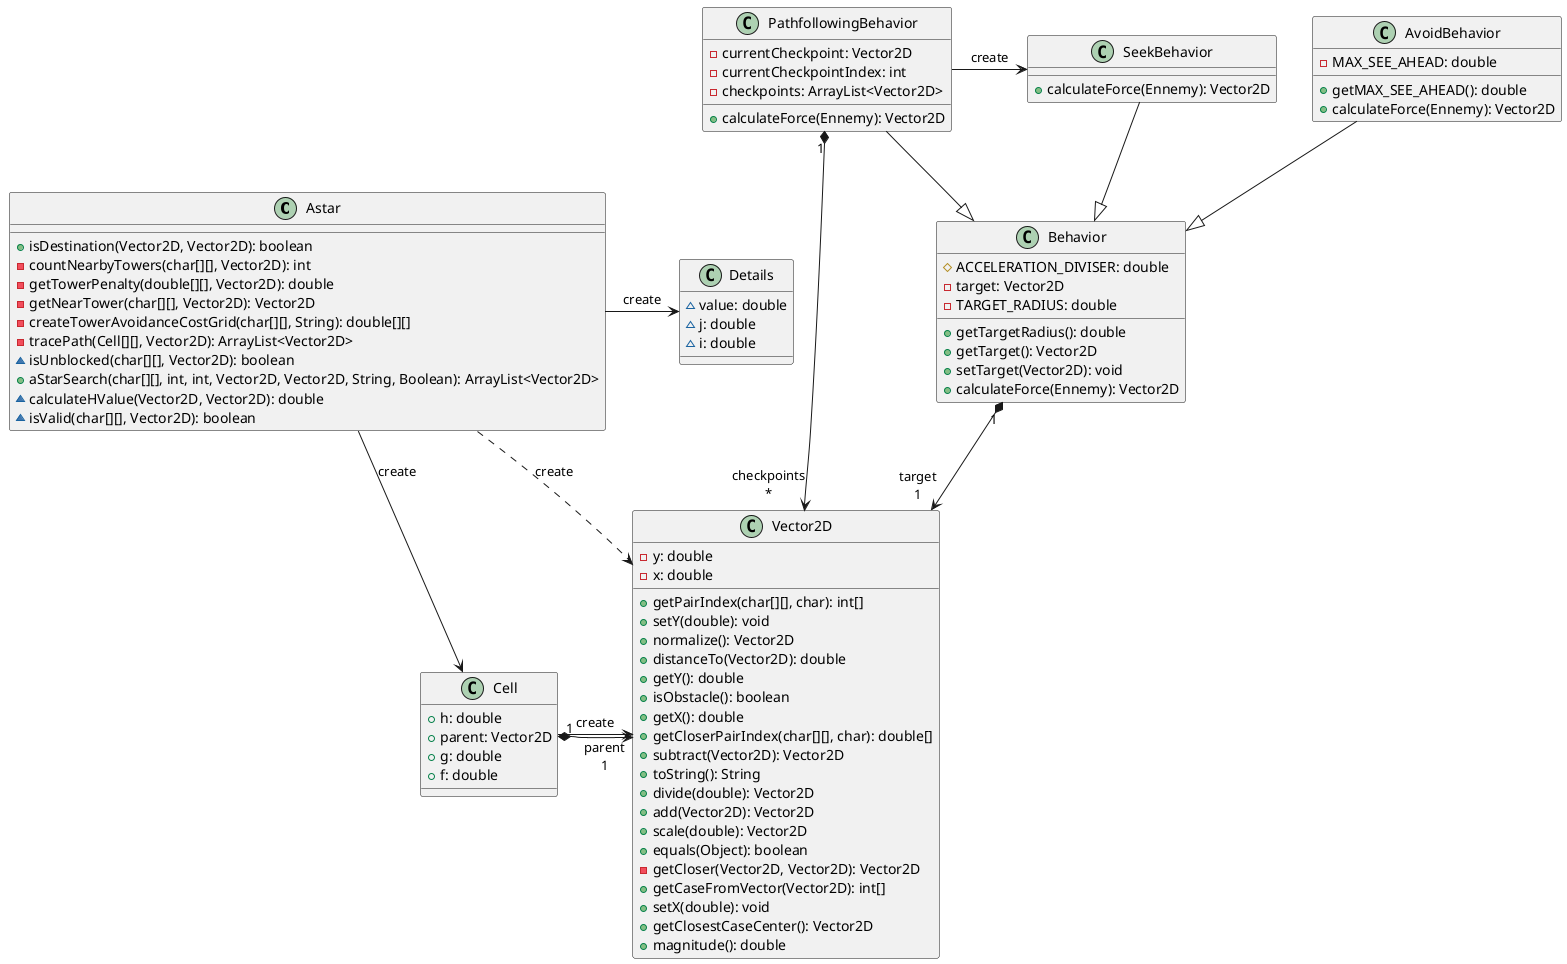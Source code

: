 @startuml



class Astar {
  + isDestination(Vector2D, Vector2D): boolean
  - countNearbyTowers(char[][], Vector2D): int
  - getTowerPenalty(double[][], Vector2D): double
  - getNearTower(char[][], Vector2D): Vector2D
  - createTowerAvoidanceCostGrid(char[][], String): double[][]
  - tracePath(Cell[][], Vector2D): ArrayList<Vector2D>
  ~ isUnblocked(char[][], Vector2D): boolean
  + aStarSearch(char[][], int, int, Vector2D, Vector2D, String, Boolean): ArrayList<Vector2D>
  ~ calculateHValue(Vector2D, Vector2D): double
  ~ isValid(char[][], Vector2D): boolean
}
class AvoidBehavior {
  - MAX_SEE_AHEAD: double
  + getMAX_SEE_AHEAD(): double
  + calculateForce(Ennemy): Vector2D
}
class Behavior {
  # ACCELERATION_DIVISER: double
  - target: Vector2D
  - TARGET_RADIUS: double
  + getTargetRadius(): double
  + getTarget(): Vector2D
  + setTarget(Vector2D): void
  + calculateForce(Ennemy): Vector2D
}
class Cell {
  + h: double
  + parent: Vector2D
  + g: double
  + f: double
}
class Details {
  ~ value: double
  ~ j: double
  ~ i: double
}
class PathfollowingBehavior {
  - currentCheckpoint: Vector2D
  - currentCheckpointIndex: int
  - checkpoints: ArrayList<Vector2D>
  + calculateForce(Ennemy): Vector2D
}
class SeekBehavior {
  + calculateForce(Ennemy): Vector2D
}
class Vector2D {
  - y: double
  - x: double
  + getPairIndex(char[][], char): int[]
  + setY(double): void
  + normalize(): Vector2D
  + distanceTo(Vector2D): double
  + getY(): double
  + isObstacle(): boolean
  + getX(): double
  + getCloserPairIndex(char[][], char): double[]
  + subtract(Vector2D): Vector2D
  + toString(): String
  + divide(double): Vector2D
  + add(Vector2D): Vector2D
  + scale(double): Vector2D
  + equals(Object): boolean
  - getCloser(Vector2D, Vector2D): Vector2D
  + getCaseFromVector(Vector2D): int[]
  + setX(double): void
  + getClosestCaseCenter(): Vector2D
  + magnitude(): double
}

Astar                  ->  Cell                  : "«create»"
Astar                  ->  Details               : "«create»"
Astar                  -[dashed]->  Vector2D              : "«create»"
AvoidBehavior          --^  Behavior              
Behavior              "1" *--> "target\n1" Vector2D              
Cell                   ->  Vector2D              : "«create»"
Cell                  "1" *--> "parent\n1" Vector2D              
PathfollowingBehavior  --^  Behavior              
PathfollowingBehavior  ->  SeekBehavior          : "«create»"
PathfollowingBehavior "1" *-> "checkpoints\n*" Vector2D              
SeekBehavior           --^  Behavior              
@enduml
